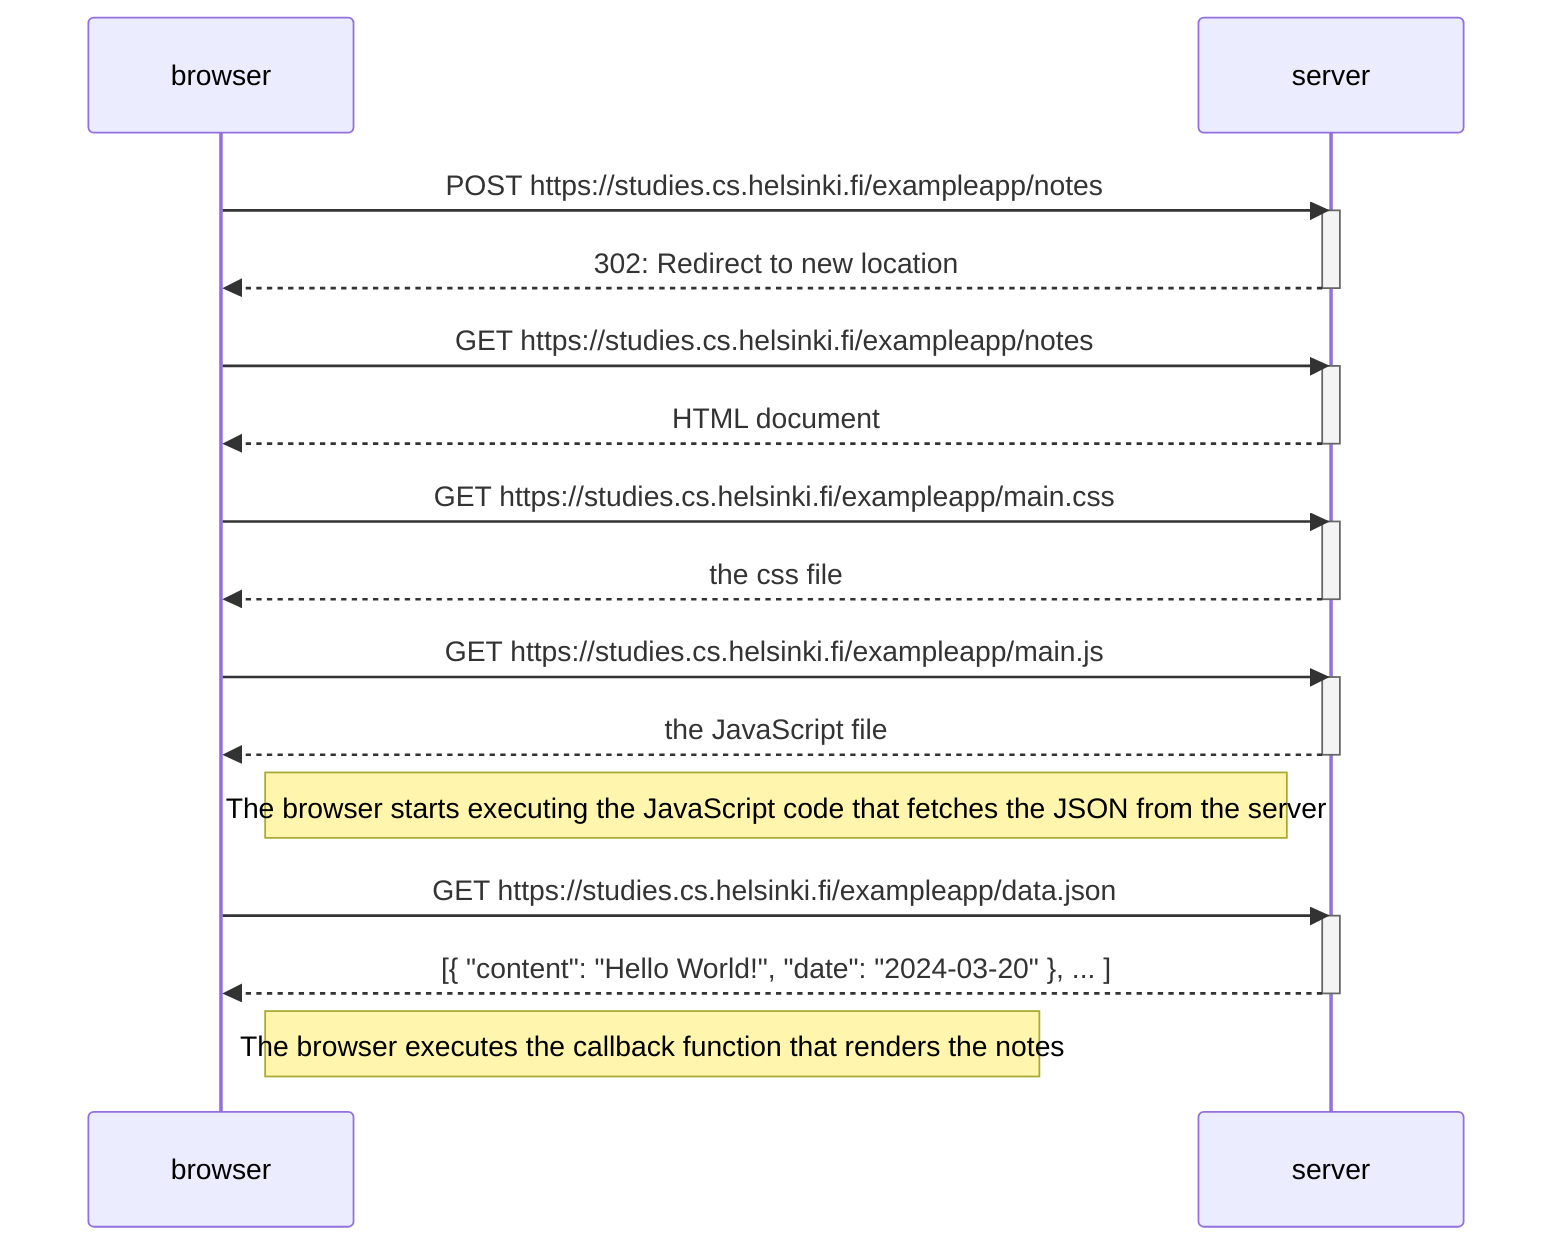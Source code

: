 sequenceDiagram
    participant browser
    participant server

    browser->>server: POST https://studies.cs.helsinki.fi/exampleapp/notes
    activate server
    server-->>browser: 302: Redirect to new location
    deactivate server

    browser->>server: GET https://studies.cs.helsinki.fi/exampleapp/notes
    activate server
    server-->>browser: HTML document
    deactivate server

    browser->>server: GET https://studies.cs.helsinki.fi/exampleapp/main.css
    activate server
    server-->>browser: the css file
    deactivate server

    browser->>server: GET https://studies.cs.helsinki.fi/exampleapp/main.js
    activate server
    server-->>browser: the JavaScript file
    deactivate server

    Note right of browser: The browser starts executing the JavaScript code that fetches the JSON from the server

    browser->>server: GET https://studies.cs.helsinki.fi/exampleapp/data.json
    activate server
    server-->>browser: [{ "content": "Hello World!", "date": "2024-03-20" }, ... ]
    deactivate server

    Note right of browser: The browser executes the callback function that renders the notes